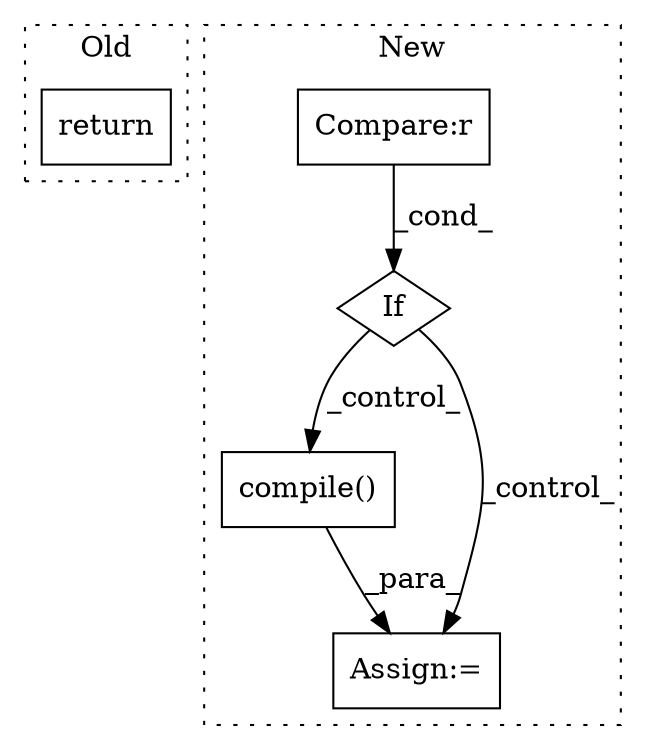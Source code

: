 digraph G {
subgraph cluster0 {
1 [label="return" a="93" s="2941" l="7" shape="box"];
label = "Old";
style="dotted";
}
subgraph cluster1 {
2 [label="compile()" a="75" s="2928,2956" l="11,1" shape="box"];
3 [label="Assign:=" a="68" s="2925" l="3" shape="box"];
4 [label="If" a="96" s="2866" l="3" shape="diamond"];
5 [label="Compare:r" a="40" s="2869" l="29" shape="box"];
label = "New";
style="dotted";
}
2 -> 3 [label="_para_"];
4 -> 3 [label="_control_"];
4 -> 2 [label="_control_"];
5 -> 4 [label="_cond_"];
}